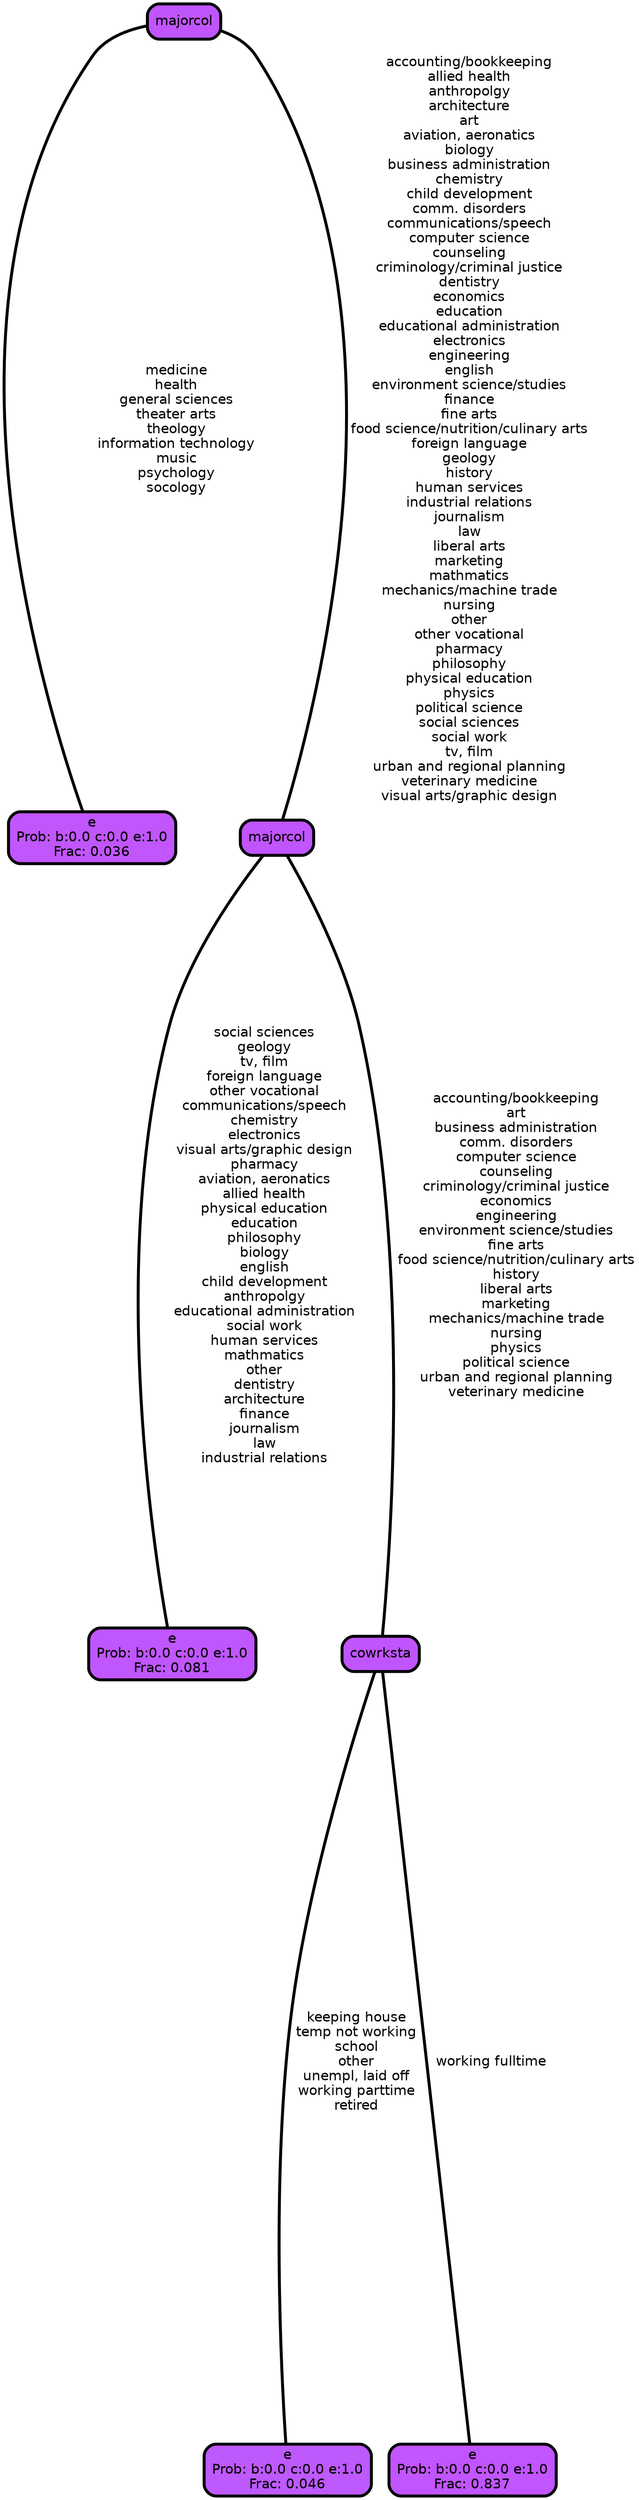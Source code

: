 graph Tree {
node [shape=box, style="filled, rounded",color="black",penwidth="3",fontcolor="black",                 fontname=helvetica] ;
graph [ranksep="0 equally", splines=straight,                 bgcolor=transparent, dpi=200] ;
edge [fontname=helvetica, color=black] ;
0 [label="e
Prob: b:0.0 c:0.0 e:1.0
Frac: 0.036", fillcolor="#c156fc"] ;
1 [label="majorcol", fillcolor="#c055fe"] ;
2 [label="e
Prob: b:0.0 c:0.0 e:1.0
Frac: 0.081", fillcolor="#c056fe"] ;
3 [label="majorcol", fillcolor="#c055fe"] ;
4 [label="e
Prob: b:0.0 c:0.0 e:1.0
Frac: 0.046", fillcolor="#be59fd"] ;
5 [label="cowrksta", fillcolor="#c055fe"] ;
6 [label="e
Prob: b:0.0 c:0.0 e:1.0
Frac: 0.837", fillcolor="#c155ff"] ;
1 -- 0 [label=" medicine\n health\n general sciences\n theater arts\n theology\n information technology\n music\n psychology\n socology",penwidth=3] ;
1 -- 3 [label=" accounting/bookkeeping\n allied health\n anthropolgy\n architecture\n art\n aviation, aeronatics\n biology\n business administration\n chemistry\n child development\n comm. disorders\n communications/speech\n computer science\n counseling\n criminology/criminal justice\n dentistry\n economics\n education\n educational administration\n electronics\n engineering\n english\n environment science/studies\n finance\n fine arts\n food science/nutrition/culinary arts\n foreign language\n geology\n history\n human services\n industrial relations\n journalism\n law\n liberal arts\n marketing\n mathmatics\n mechanics/machine trade\n nursing\n other\n other vocational\n pharmacy\n philosophy\n physical education\n physics\n political science\n social sciences\n social work\n tv, film\n urban and regional planning\n veterinary medicine\n visual arts/graphic design",penwidth=3] ;
3 -- 2 [label=" social sciences\n geology\n tv, film\n foreign language\n other vocational\n communications/speech\n chemistry\n electronics\n visual arts/graphic design\n pharmacy\n aviation, aeronatics\n allied health\n physical education\n education\n philosophy\n biology\n english\n child development\n anthropolgy\n educational administration\n social work\n human services\n mathmatics\n other\n dentistry\n architecture\n finance\n journalism\n law\n industrial relations",penwidth=3] ;
3 -- 5 [label=" accounting/bookkeeping\n art\n business administration\n comm. disorders\n computer science\n counseling\n criminology/criminal justice\n economics\n engineering\n environment science/studies\n fine arts\n food science/nutrition/culinary arts\n history\n liberal arts\n marketing\n mechanics/machine trade\n nursing\n physics\n political science\n urban and regional planning\n veterinary medicine",penwidth=3] ;
5 -- 4 [label=" keeping house\n temp not working\n school\n other\n unempl, laid off\n working parttime\n retired",penwidth=3] ;
5 -- 6 [label=" working fulltime",penwidth=3] ;
{rank = same;}}